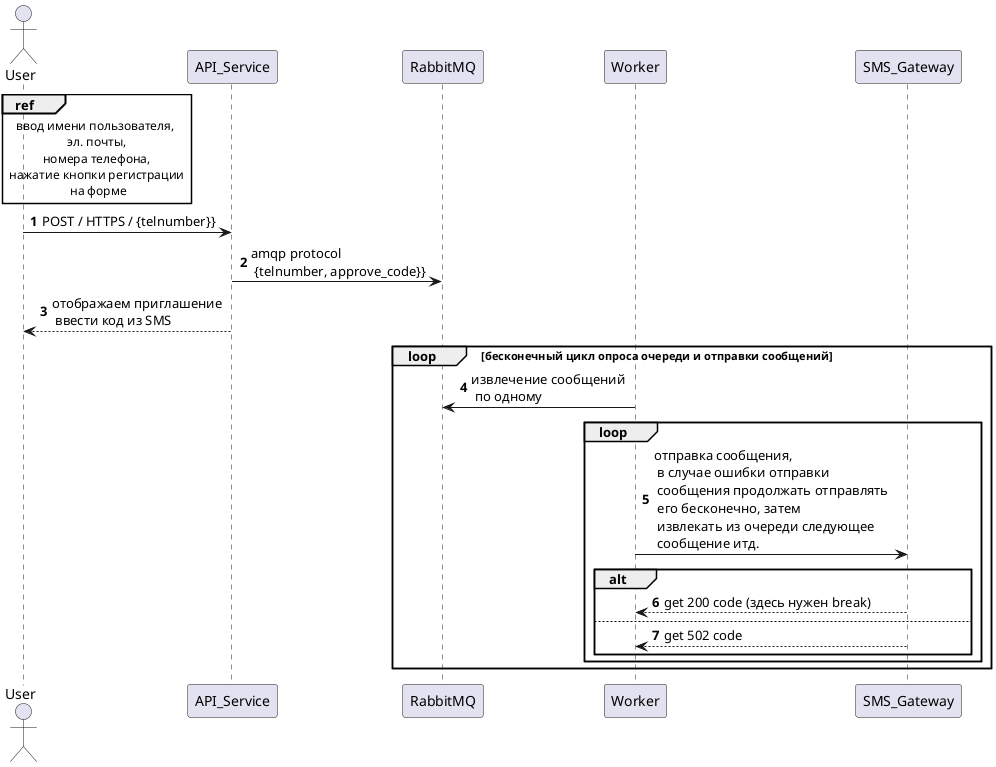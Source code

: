 {
  "sha1": "mwrsxyxqkbw6n7v5509cm93ijt1zsp0",
  "insertion": {
    "when": "2024-06-03T18:59:35.840Z",
    "url": "https://forum.plantuml.net/15082/probably-error-bug",
    "user": "plantuml@gmail.com"
  }
}
@startuml
'https://plantuml.com/sequence-diagram

actor User
participant API_Service as Api
participant RabbitMQ as RMQ
participant Worker as Worker
participant SMS_Gateway as SMS

autonumber

ref over User: ввод имени пользователя, \n эл. почты, \n номера телефона, \n нажатие кнопки регистрации \n на форме
User -> Api: POST / HTTPS / {telnumber}}
Api -> RMQ: amqp protocol \n {telnumber, approve_code}}
User <-- Api: отображаем приглашение \n ввести код из SMS

loop бесконечный цикл опроса очереди и отправки сообщений
    Worker -> RMQ: извлечение сообщений \n по одному
    loop
        Worker -> SMS: отправка сообщения, \n в случае ошибки отправки \n сообщения продолжать отправлять \n его бесконечно, затем \n извлекать из очереди следующее \n сообщение итд.
        alt
            SMS --> Worker: get 200 code (здесь нужен break)
            'break
        else
            SMS --> Worker: get 502 code
        end
    end
end

@enduml
